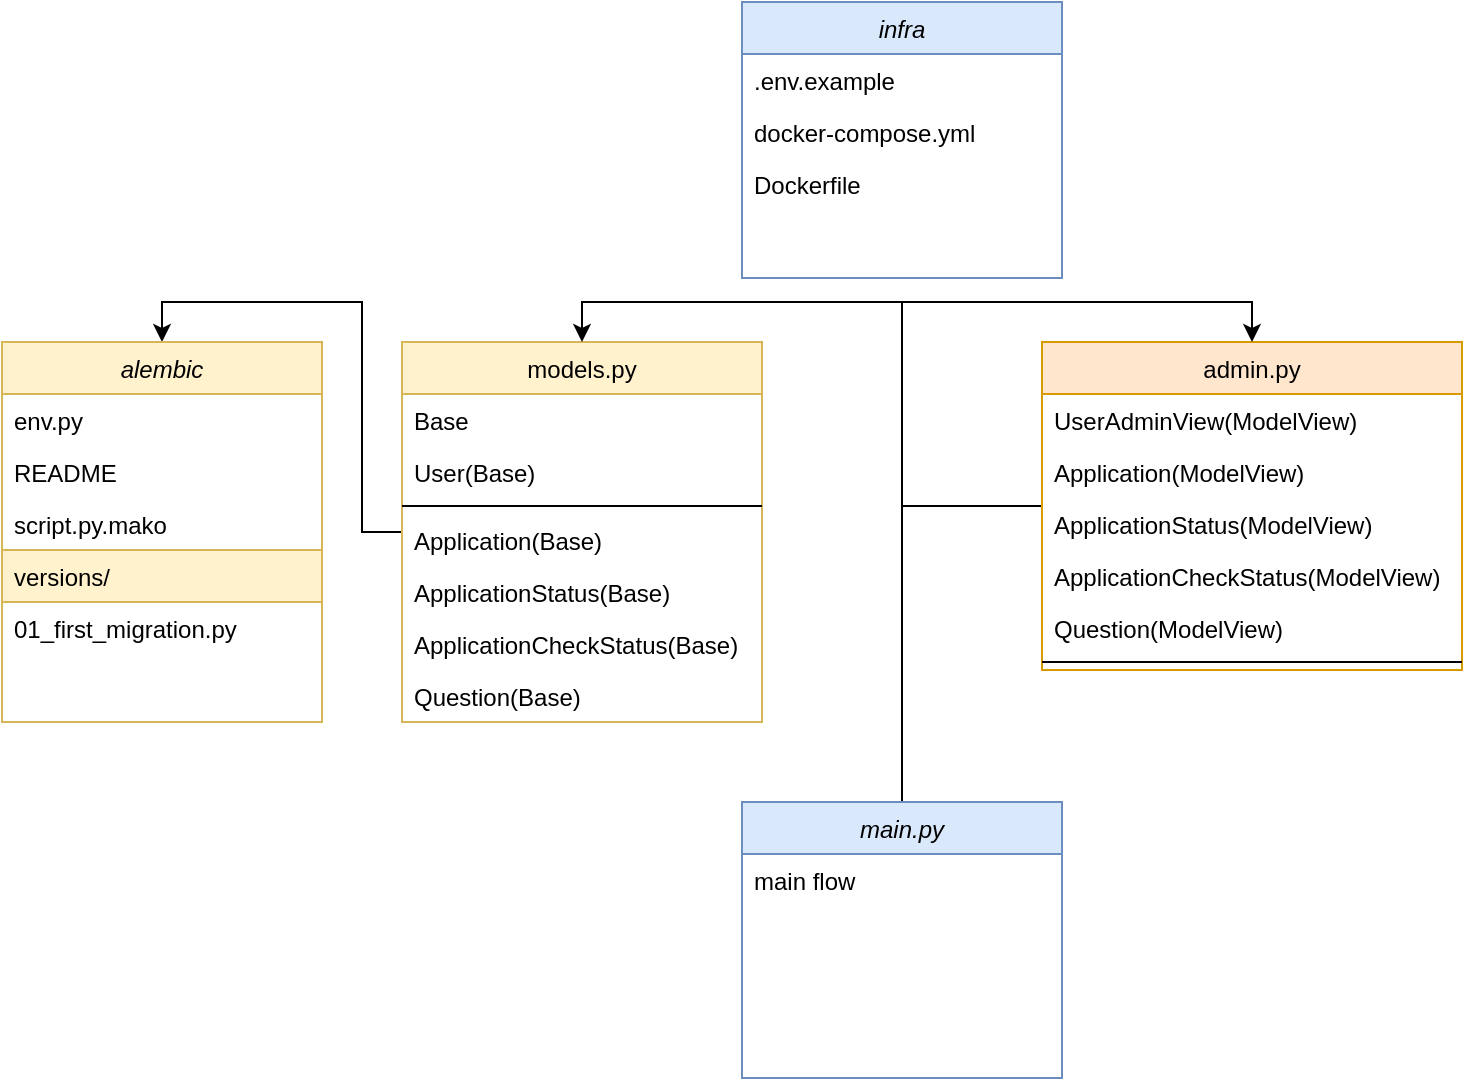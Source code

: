 <mxfile version="24.8.0">
  <diagram id="C5RBs43oDa-KdzZeNtuy" name="Page-1">
    <mxGraphModel dx="989" dy="1698" grid="1" gridSize="10" guides="1" tooltips="1" connect="1" arrows="1" fold="1" page="1" pageScale="1" pageWidth="827" pageHeight="1169" math="0" shadow="0">
      <root>
        <mxCell id="WIyWlLk6GJQsqaUBKTNV-0" />
        <mxCell id="WIyWlLk6GJQsqaUBKTNV-1" parent="WIyWlLk6GJQsqaUBKTNV-0" />
        <mxCell id="CAvU_40SLHTt-p6IWMHd-33" style="edgeStyle=orthogonalEdgeStyle;rounded=0;orthogonalLoop=1;jettySize=auto;html=1;entryX=0.5;entryY=0;entryDx=0;entryDy=0;" edge="1" parent="WIyWlLk6GJQsqaUBKTNV-1" source="zkfFHV4jXpPFQw0GAbJ--17" target="CAvU_40SLHTt-p6IWMHd-29">
          <mxGeometry relative="1" as="geometry" />
        </mxCell>
        <object label="models.py" models.py="" id="zkfFHV4jXpPFQw0GAbJ--17">
          <mxCell style="swimlane;fontStyle=0;align=center;verticalAlign=top;childLayout=stackLayout;horizontal=1;startSize=26;horizontalStack=0;resizeParent=1;resizeLast=0;collapsible=1;marginBottom=0;rounded=0;shadow=0;strokeWidth=1;fillColor=#fff2cc;strokeColor=#d6b656;" parent="WIyWlLk6GJQsqaUBKTNV-1" vertex="1">
            <mxGeometry x="200" y="-110" width="180" height="190" as="geometry">
              <mxRectangle x="550" y="140" width="160" height="26" as="alternateBounds" />
            </mxGeometry>
          </mxCell>
        </object>
        <mxCell id="zkfFHV4jXpPFQw0GAbJ--18" value="Base" style="text;align=left;verticalAlign=top;spacingLeft=4;spacingRight=4;overflow=hidden;rotatable=0;points=[[0,0.5],[1,0.5]];portConstraint=eastwest;" parent="zkfFHV4jXpPFQw0GAbJ--17" vertex="1">
          <mxGeometry y="26" width="180" height="26" as="geometry" />
        </mxCell>
        <mxCell id="zkfFHV4jXpPFQw0GAbJ--19" value="User(Base)" style="text;align=left;verticalAlign=top;spacingLeft=4;spacingRight=4;overflow=hidden;rotatable=0;points=[[0,0.5],[1,0.5]];portConstraint=eastwest;rounded=0;shadow=0;html=0;" parent="zkfFHV4jXpPFQw0GAbJ--17" vertex="1">
          <mxGeometry y="52" width="180" height="26" as="geometry" />
        </mxCell>
        <mxCell id="zkfFHV4jXpPFQw0GAbJ--23" value="" style="line;html=1;strokeWidth=1;align=left;verticalAlign=middle;spacingTop=-1;spacingLeft=3;spacingRight=3;rotatable=0;labelPosition=right;points=[];portConstraint=eastwest;" parent="zkfFHV4jXpPFQw0GAbJ--17" vertex="1">
          <mxGeometry y="78" width="180" height="8" as="geometry" />
        </mxCell>
        <mxCell id="zkfFHV4jXpPFQw0GAbJ--20" value="Application(Base)" style="text;align=left;verticalAlign=top;spacingLeft=4;spacingRight=4;overflow=hidden;rotatable=0;points=[[0,0.5],[1,0.5]];portConstraint=eastwest;rounded=0;shadow=0;html=0;" parent="zkfFHV4jXpPFQw0GAbJ--17" vertex="1">
          <mxGeometry y="86" width="180" height="26" as="geometry" />
        </mxCell>
        <mxCell id="zkfFHV4jXpPFQw0GAbJ--21" value="ApplicationStatus(Base)" style="text;align=left;verticalAlign=top;spacingLeft=4;spacingRight=4;overflow=hidden;rotatable=0;points=[[0,0.5],[1,0.5]];portConstraint=eastwest;rounded=0;shadow=0;html=0;" parent="zkfFHV4jXpPFQw0GAbJ--17" vertex="1">
          <mxGeometry y="112" width="180" height="26" as="geometry" />
        </mxCell>
        <mxCell id="zkfFHV4jXpPFQw0GAbJ--22" value="ApplicationCheckStatus(Base)" style="text;align=left;verticalAlign=top;spacingLeft=4;spacingRight=4;overflow=hidden;rotatable=0;points=[[0,0.5],[1,0.5]];portConstraint=eastwest;rounded=0;shadow=0;html=0;" parent="zkfFHV4jXpPFQw0GAbJ--17" vertex="1">
          <mxGeometry y="138" width="180" height="26" as="geometry" />
        </mxCell>
        <mxCell id="zkfFHV4jXpPFQw0GAbJ--24" value="Question(Base)" style="text;align=left;verticalAlign=top;spacingLeft=4;spacingRight=4;overflow=hidden;rotatable=0;points=[[0,0.5],[1,0.5]];portConstraint=eastwest;" parent="zkfFHV4jXpPFQw0GAbJ--17" vertex="1">
          <mxGeometry y="164" width="180" height="26" as="geometry" />
        </mxCell>
        <mxCell id="CAvU_40SLHTt-p6IWMHd-16" style="edgeStyle=orthogonalEdgeStyle;rounded=0;orthogonalLoop=1;jettySize=auto;html=1;entryX=0.5;entryY=0;entryDx=0;entryDy=0;" edge="1" parent="WIyWlLk6GJQsqaUBKTNV-1" source="CAvU_40SLHTt-p6IWMHd-3" target="zkfFHV4jXpPFQw0GAbJ--17">
          <mxGeometry relative="1" as="geometry" />
        </mxCell>
        <object label="admin.py" models.py="" id="CAvU_40SLHTt-p6IWMHd-3">
          <mxCell style="swimlane;fontStyle=0;align=center;verticalAlign=top;childLayout=stackLayout;horizontal=1;startSize=26;horizontalStack=0;resizeParent=1;resizeLast=0;collapsible=1;marginBottom=0;rounded=0;shadow=0;strokeWidth=1;fillColor=#ffe6cc;strokeColor=#d79b00;" vertex="1" parent="WIyWlLk6GJQsqaUBKTNV-1">
            <mxGeometry x="520" y="-110" width="210" height="164" as="geometry">
              <mxRectangle x="550" y="140" width="160" height="26" as="alternateBounds" />
            </mxGeometry>
          </mxCell>
        </object>
        <mxCell id="CAvU_40SLHTt-p6IWMHd-4" value="UserAdminView(ModelView)" style="text;align=left;verticalAlign=top;spacingLeft=4;spacingRight=4;overflow=hidden;rotatable=0;points=[[0,0.5],[1,0.5]];portConstraint=eastwest;" vertex="1" parent="CAvU_40SLHTt-p6IWMHd-3">
          <mxGeometry y="26" width="210" height="26" as="geometry" />
        </mxCell>
        <mxCell id="CAvU_40SLHTt-p6IWMHd-9" value="Application(ModelView)" style="text;align=left;verticalAlign=top;spacingLeft=4;spacingRight=4;overflow=hidden;rotatable=0;points=[[0,0.5],[1,0.5]];portConstraint=eastwest;" vertex="1" parent="CAvU_40SLHTt-p6IWMHd-3">
          <mxGeometry y="52" width="210" height="26" as="geometry" />
        </mxCell>
        <mxCell id="CAvU_40SLHTt-p6IWMHd-13" value="ApplicationStatus(ModelView)" style="text;align=left;verticalAlign=top;spacingLeft=4;spacingRight=4;overflow=hidden;rotatable=0;points=[[0,0.5],[1,0.5]];portConstraint=eastwest;rounded=0;shadow=0;html=0;" vertex="1" parent="CAvU_40SLHTt-p6IWMHd-3">
          <mxGeometry y="78" width="210" height="26" as="geometry" />
        </mxCell>
        <mxCell id="CAvU_40SLHTt-p6IWMHd-14" value="ApplicationCheckStatus(ModelView)" style="text;align=left;verticalAlign=top;spacingLeft=4;spacingRight=4;overflow=hidden;rotatable=0;points=[[0,0.5],[1,0.5]];portConstraint=eastwest;rounded=0;shadow=0;html=0;" vertex="1" parent="CAvU_40SLHTt-p6IWMHd-3">
          <mxGeometry y="104" width="210" height="26" as="geometry" />
        </mxCell>
        <mxCell id="CAvU_40SLHTt-p6IWMHd-15" value="Question(ModelView)" style="text;align=left;verticalAlign=top;spacingLeft=4;spacingRight=4;overflow=hidden;rotatable=0;points=[[0,0.5],[1,0.5]];portConstraint=eastwest;" vertex="1" parent="CAvU_40SLHTt-p6IWMHd-3">
          <mxGeometry y="130" width="210" height="26" as="geometry" />
        </mxCell>
        <mxCell id="CAvU_40SLHTt-p6IWMHd-10" value="" style="line;html=1;strokeWidth=1;align=left;verticalAlign=middle;spacingTop=-1;spacingLeft=3;spacingRight=3;rotatable=0;labelPosition=right;points=[];portConstraint=eastwest;" vertex="1" parent="CAvU_40SLHTt-p6IWMHd-3">
          <mxGeometry y="156" width="210" height="8" as="geometry" />
        </mxCell>
        <mxCell id="CAvU_40SLHTt-p6IWMHd-23" style="edgeStyle=orthogonalEdgeStyle;rounded=0;orthogonalLoop=1;jettySize=auto;html=1;entryX=0.5;entryY=0;entryDx=0;entryDy=0;" edge="1" parent="WIyWlLk6GJQsqaUBKTNV-1" source="CAvU_40SLHTt-p6IWMHd-17" target="CAvU_40SLHTt-p6IWMHd-3">
          <mxGeometry relative="1" as="geometry" />
        </mxCell>
        <mxCell id="CAvU_40SLHTt-p6IWMHd-17" value="main.py" style="swimlane;fontStyle=2;align=center;verticalAlign=top;childLayout=stackLayout;horizontal=1;startSize=26;horizontalStack=0;resizeParent=1;resizeLast=0;collapsible=1;marginBottom=0;rounded=0;shadow=0;strokeWidth=1;fillColor=#dae8fc;strokeColor=#6c8ebf;" vertex="1" parent="WIyWlLk6GJQsqaUBKTNV-1">
          <mxGeometry x="370" y="120" width="160" height="138" as="geometry">
            <mxRectangle x="230" y="140" width="160" height="26" as="alternateBounds" />
          </mxGeometry>
        </mxCell>
        <mxCell id="CAvU_40SLHTt-p6IWMHd-24" value="main flow" style="text;align=left;verticalAlign=top;spacingLeft=4;spacingRight=4;overflow=hidden;rotatable=0;points=[[0,0.5],[1,0.5]];portConstraint=eastwest;" vertex="1" parent="CAvU_40SLHTt-p6IWMHd-17">
          <mxGeometry y="26" width="160" height="26" as="geometry" />
        </mxCell>
        <mxCell id="CAvU_40SLHTt-p6IWMHd-25" value="infra" style="swimlane;fontStyle=2;align=center;verticalAlign=top;childLayout=stackLayout;horizontal=1;startSize=26;horizontalStack=0;resizeParent=1;resizeLast=0;collapsible=1;marginBottom=0;rounded=0;shadow=0;strokeWidth=1;fillColor=#dae8fc;strokeColor=#6c8ebf;" vertex="1" parent="WIyWlLk6GJQsqaUBKTNV-1">
          <mxGeometry x="370" y="-280" width="160" height="138" as="geometry">
            <mxRectangle x="230" y="140" width="160" height="26" as="alternateBounds" />
          </mxGeometry>
        </mxCell>
        <mxCell id="CAvU_40SLHTt-p6IWMHd-26" value=".env.example" style="text;align=left;verticalAlign=top;spacingLeft=4;spacingRight=4;overflow=hidden;rotatable=0;points=[[0,0.5],[1,0.5]];portConstraint=eastwest;" vertex="1" parent="CAvU_40SLHTt-p6IWMHd-25">
          <mxGeometry y="26" width="160" height="26" as="geometry" />
        </mxCell>
        <mxCell id="CAvU_40SLHTt-p6IWMHd-27" value="docker-compose.yml" style="text;align=left;verticalAlign=top;spacingLeft=4;spacingRight=4;overflow=hidden;rotatable=0;points=[[0,0.5],[1,0.5]];portConstraint=eastwest;" vertex="1" parent="CAvU_40SLHTt-p6IWMHd-25">
          <mxGeometry y="52" width="160" height="26" as="geometry" />
        </mxCell>
        <mxCell id="CAvU_40SLHTt-p6IWMHd-28" value="Dockerfile" style="text;align=left;verticalAlign=top;spacingLeft=4;spacingRight=4;overflow=hidden;rotatable=0;points=[[0,0.5],[1,0.5]];portConstraint=eastwest;" vertex="1" parent="CAvU_40SLHTt-p6IWMHd-25">
          <mxGeometry y="78" width="160" height="26" as="geometry" />
        </mxCell>
        <mxCell id="CAvU_40SLHTt-p6IWMHd-29" value="alembic" style="swimlane;fontStyle=2;align=center;verticalAlign=top;childLayout=stackLayout;horizontal=1;startSize=26;horizontalStack=0;resizeParent=1;resizeLast=0;collapsible=1;marginBottom=0;rounded=0;shadow=0;strokeWidth=1;fillColor=#fff2cc;strokeColor=#d6b656;" vertex="1" parent="WIyWlLk6GJQsqaUBKTNV-1">
          <mxGeometry y="-110" width="160" height="190" as="geometry">
            <mxRectangle x="230" y="140" width="160" height="26" as="alternateBounds" />
          </mxGeometry>
        </mxCell>
        <mxCell id="CAvU_40SLHTt-p6IWMHd-30" value="env.py" style="text;align=left;verticalAlign=top;spacingLeft=4;spacingRight=4;overflow=hidden;rotatable=0;points=[[0,0.5],[1,0.5]];portConstraint=eastwest;" vertex="1" parent="CAvU_40SLHTt-p6IWMHd-29">
          <mxGeometry y="26" width="160" height="26" as="geometry" />
        </mxCell>
        <mxCell id="CAvU_40SLHTt-p6IWMHd-31" value="README" style="text;align=left;verticalAlign=top;spacingLeft=4;spacingRight=4;overflow=hidden;rotatable=0;points=[[0,0.5],[1,0.5]];portConstraint=eastwest;" vertex="1" parent="CAvU_40SLHTt-p6IWMHd-29">
          <mxGeometry y="52" width="160" height="26" as="geometry" />
        </mxCell>
        <mxCell id="CAvU_40SLHTt-p6IWMHd-32" value="script.py.mako" style="text;align=left;verticalAlign=top;spacingLeft=4;spacingRight=4;overflow=hidden;rotatable=0;points=[[0,0.5],[1,0.5]];portConstraint=eastwest;" vertex="1" parent="CAvU_40SLHTt-p6IWMHd-29">
          <mxGeometry y="78" width="160" height="26" as="geometry" />
        </mxCell>
        <mxCell id="CAvU_40SLHTt-p6IWMHd-35" value="versions/" style="text;align=left;verticalAlign=top;spacingLeft=4;spacingRight=4;overflow=hidden;rotatable=0;points=[[0,0.5],[1,0.5]];portConstraint=eastwest;fillColor=#fff2cc;strokeColor=#d6b656;" vertex="1" parent="CAvU_40SLHTt-p6IWMHd-29">
          <mxGeometry y="104" width="160" height="26" as="geometry" />
        </mxCell>
        <mxCell id="CAvU_40SLHTt-p6IWMHd-38" value="01_first_migration.py" style="text;align=left;verticalAlign=top;spacingLeft=4;spacingRight=4;overflow=hidden;rotatable=0;points=[[0,0.5],[1,0.5]];portConstraint=eastwest;" vertex="1" parent="CAvU_40SLHTt-p6IWMHd-29">
          <mxGeometry y="130" width="160" height="26" as="geometry" />
        </mxCell>
      </root>
    </mxGraphModel>
  </diagram>
</mxfile>
